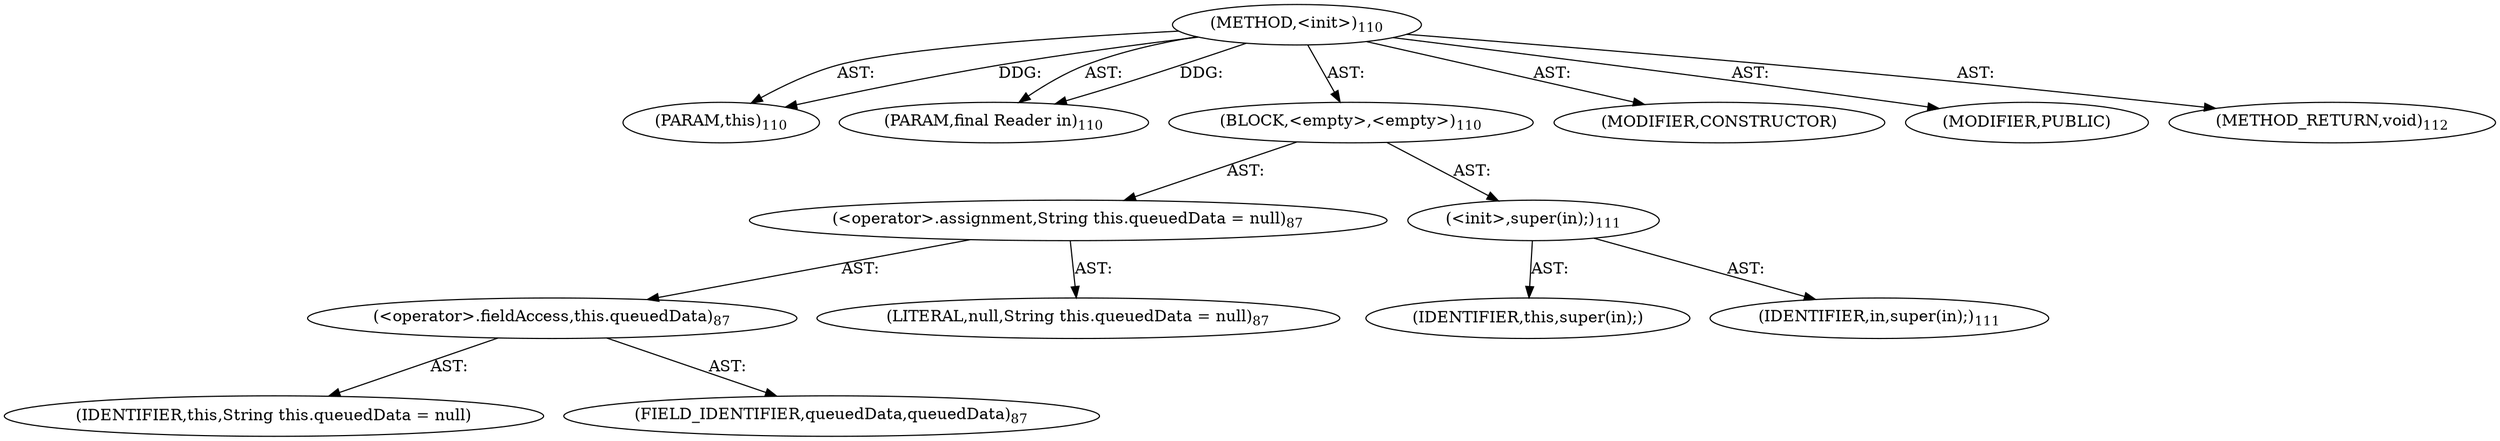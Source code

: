 digraph "&lt;init&gt;" {  
"111669149697" [label = <(METHOD,&lt;init&gt;)<SUB>110</SUB>> ]
"115964116994" [label = <(PARAM,this)<SUB>110</SUB>> ]
"115964116995" [label = <(PARAM,final Reader in)<SUB>110</SUB>> ]
"25769803777" [label = <(BLOCK,&lt;empty&gt;,&lt;empty&gt;)<SUB>110</SUB>> ]
"30064771076" [label = <(&lt;operator&gt;.assignment,String this.queuedData = null)<SUB>87</SUB>> ]
"30064771077" [label = <(&lt;operator&gt;.fieldAccess,this.queuedData)<SUB>87</SUB>> ]
"68719476742" [label = <(IDENTIFIER,this,String this.queuedData = null)> ]
"55834574849" [label = <(FIELD_IDENTIFIER,queuedData,queuedData)<SUB>87</SUB>> ]
"90194313217" [label = <(LITERAL,null,String this.queuedData = null)<SUB>87</SUB>> ]
"30064771073" [label = <(&lt;init&gt;,super(in);)<SUB>111</SUB>> ]
"68719476739" [label = <(IDENTIFIER,this,super(in);)> ]
"68719476740" [label = <(IDENTIFIER,in,super(in);)<SUB>111</SUB>> ]
"133143986181" [label = <(MODIFIER,CONSTRUCTOR)> ]
"133143986182" [label = <(MODIFIER,PUBLIC)> ]
"128849018881" [label = <(METHOD_RETURN,void)<SUB>112</SUB>> ]
  "111669149697" -> "115964116994"  [ label = "AST: "] 
  "111669149697" -> "115964116995"  [ label = "AST: "] 
  "111669149697" -> "25769803777"  [ label = "AST: "] 
  "111669149697" -> "133143986181"  [ label = "AST: "] 
  "111669149697" -> "133143986182"  [ label = "AST: "] 
  "111669149697" -> "128849018881"  [ label = "AST: "] 
  "25769803777" -> "30064771076"  [ label = "AST: "] 
  "25769803777" -> "30064771073"  [ label = "AST: "] 
  "30064771076" -> "30064771077"  [ label = "AST: "] 
  "30064771076" -> "90194313217"  [ label = "AST: "] 
  "30064771077" -> "68719476742"  [ label = "AST: "] 
  "30064771077" -> "55834574849"  [ label = "AST: "] 
  "30064771073" -> "68719476739"  [ label = "AST: "] 
  "30064771073" -> "68719476740"  [ label = "AST: "] 
  "111669149697" -> "115964116994"  [ label = "DDG: "] 
  "111669149697" -> "115964116995"  [ label = "DDG: "] 
}
